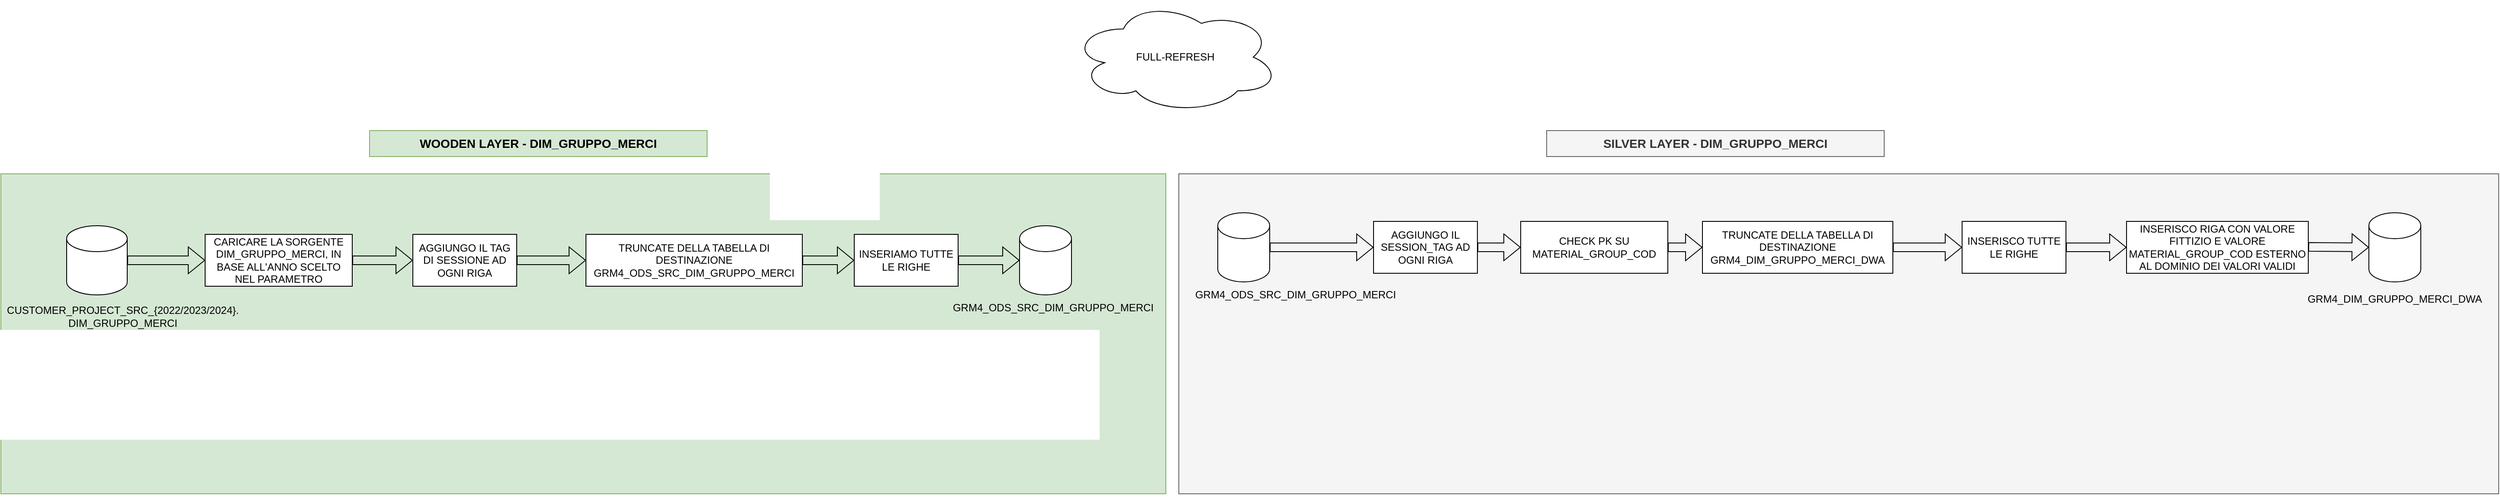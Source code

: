 <mxfile version="24.2.1" type="google">
  <diagram name="Pagina-1" id="D83h3Izq3lyeH9TYbnyE">
    <mxGraphModel grid="1" page="1" gridSize="10" guides="1" tooltips="1" connect="1" arrows="1" fold="1" pageScale="1" pageWidth="827" pageHeight="1169" math="0" shadow="0">
      <root>
        <mxCell id="0" />
        <mxCell id="1" parent="0" />
        <mxCell id="yl2KQDLe4lp318VU-qsq-1" value="&lt;b&gt;&lt;font style=&quot;font-size: 14px;&quot;&gt;WOODEN LAYER - DIM_GRUPPO_MERCI&lt;/font&gt;&lt;/b&gt;" style="text;html=1;align=center;verticalAlign=middle;whiteSpace=wrap;rounded=0;fillColor=#d5e8d4;strokeColor=#82b366;" vertex="1" parent="1">
          <mxGeometry x="430" y="30" width="390" height="30" as="geometry" />
        </mxCell>
        <mxCell id="yl2KQDLe4lp318VU-qsq-2" value="" style="rounded=0;whiteSpace=wrap;html=1;fillColor=#d5e8d4;strokeColor=#82b366;movable=0;resizable=0;rotatable=0;deletable=0;editable=0;locked=1;connectable=0;" vertex="1" parent="1">
          <mxGeometry x="4" y="80" width="1346" height="370" as="geometry" />
        </mxCell>
        <mxCell id="yl2KQDLe4lp318VU-qsq-3" value="" style="shape=cylinder3;whiteSpace=wrap;html=1;boundedLbl=1;backgroundOutline=1;size=15;" vertex="1" parent="1">
          <mxGeometry x="80" y="140" width="70" height="80" as="geometry" />
        </mxCell>
        <mxCell id="yl2KQDLe4lp318VU-qsq-4" value="CUSTOMER_PROJECT_SRC_{2022/2023/2024}.&lt;br&gt;DIM_GRUPPO_MERCI" style="text;html=1;align=center;verticalAlign=middle;whiteSpace=wrap;rounded=0;" vertex="1" parent="1">
          <mxGeometry x="60" y="230" width="170" height="30" as="geometry" />
        </mxCell>
        <mxCell id="yl2KQDLe4lp318VU-qsq-5" value="CARICARE LA SORGENTE DIM_GRUPPO_MERCI, IN BASE ALL&#39;ANNO SCELTO NEL PARAMETRO" style="rounded=0;whiteSpace=wrap;html=1;" vertex="1" parent="1">
          <mxGeometry x="240" y="150" width="170" height="60" as="geometry" />
        </mxCell>
        <mxCell id="yl2KQDLe4lp318VU-qsq-6" value="" style="shape=flexArrow;endArrow=classic;html=1;rounded=0;entryX=0;entryY=0.5;entryDx=0;entryDy=0;exitX=1;exitY=0.5;exitDx=0;exitDy=0;exitPerimeter=0;" edge="1" parent="1" source="yl2KQDLe4lp318VU-qsq-3" target="yl2KQDLe4lp318VU-qsq-5">
          <mxGeometry width="50" height="50" relative="1" as="geometry">
            <mxPoint x="150" y="190" as="sourcePoint" />
            <mxPoint x="200" y="140" as="targetPoint" />
          </mxGeometry>
        </mxCell>
        <mxCell id="yl2KQDLe4lp318VU-qsq-7" value="AGGIUNGO IL TAG DI SESSIONE AD OGNI RIGA" style="rounded=0;whiteSpace=wrap;html=1;" vertex="1" parent="1">
          <mxGeometry x="480" y="150" width="120" height="60" as="geometry" />
        </mxCell>
        <mxCell id="yl2KQDLe4lp318VU-qsq-8" value="" style="shape=flexArrow;endArrow=classic;html=1;rounded=0;exitX=1;exitY=0.5;exitDx=0;exitDy=0;exitPerimeter=0;" edge="1" parent="1" source="yl2KQDLe4lp318VU-qsq-5" target="yl2KQDLe4lp318VU-qsq-7">
          <mxGeometry width="50" height="50" relative="1" as="geometry">
            <mxPoint x="440" y="190" as="sourcePoint" />
            <mxPoint x="490" y="140" as="targetPoint" />
          </mxGeometry>
        </mxCell>
        <mxCell id="yl2KQDLe4lp318VU-qsq-9" style="edgeStyle=orthogonalEdgeStyle;rounded=0;orthogonalLoop=1;jettySize=auto;html=1;exitX=0.5;exitY=1;exitDx=0;exitDy=0;" edge="1" parent="1" source="yl2KQDLe4lp318VU-qsq-2" target="yl2KQDLe4lp318VU-qsq-2">
          <mxGeometry relative="1" as="geometry" />
        </mxCell>
        <mxCell id="yl2KQDLe4lp318VU-qsq-10" style="edgeStyle=orthogonalEdgeStyle;rounded=0;orthogonalLoop=1;jettySize=auto;html=1;exitX=0.5;exitY=1;exitDx=0;exitDy=0;" edge="1" parent="1" source="yl2KQDLe4lp318VU-qsq-2" target="yl2KQDLe4lp318VU-qsq-2">
          <mxGeometry relative="1" as="geometry" />
        </mxCell>
        <mxCell id="yl2KQDLe4lp318VU-qsq-11" value="TRUNCATE DELLA TABELLA DI DESTINAZIONE GRM4_ODS_SRC_DIM_GRUPPO_MERCI" style="rounded=0;whiteSpace=wrap;html=1;" vertex="1" parent="1">
          <mxGeometry x="680" y="150" width="250" height="60" as="geometry" />
        </mxCell>
        <mxCell id="yl2KQDLe4lp318VU-qsq-12" value="" style="shape=flexArrow;endArrow=classic;html=1;rounded=0;entryX=0;entryY=0.5;entryDx=0;entryDy=0;exitX=1;exitY=0.5;exitDx=0;exitDy=0;" edge="1" parent="1" source="yl2KQDLe4lp318VU-qsq-7" target="yl2KQDLe4lp318VU-qsq-11">
          <mxGeometry width="50" height="50" relative="1" as="geometry">
            <mxPoint x="600" y="190" as="sourcePoint" />
            <mxPoint x="650" y="140" as="targetPoint" />
          </mxGeometry>
        </mxCell>
        <mxCell id="yl2KQDLe4lp318VU-qsq-13" value="INSERIAMO TUTTE LE RIGHE" style="rounded=0;whiteSpace=wrap;html=1;" vertex="1" parent="1">
          <mxGeometry x="990" y="150" width="120" height="60" as="geometry" />
        </mxCell>
        <mxCell id="yl2KQDLe4lp318VU-qsq-14" value="" style="shape=flexArrow;endArrow=classic;html=1;rounded=0;entryX=0;entryY=0.5;entryDx=0;entryDy=0;exitX=1;exitY=0.5;exitDx=0;exitDy=0;" edge="1" parent="1" source="yl2KQDLe4lp318VU-qsq-11" target="yl2KQDLe4lp318VU-qsq-13">
          <mxGeometry width="50" height="50" relative="1" as="geometry">
            <mxPoint x="940" y="180" as="sourcePoint" />
            <mxPoint x="980" y="140" as="targetPoint" />
          </mxGeometry>
        </mxCell>
        <mxCell id="yl2KQDLe4lp318VU-qsq-16" value="" style="shape=cylinder3;whiteSpace=wrap;html=1;boundedLbl=1;backgroundOutline=1;size=15;" vertex="1" parent="1">
          <mxGeometry x="1181" y="140" width="60" height="80" as="geometry" />
        </mxCell>
        <mxCell id="yl2KQDLe4lp318VU-qsq-17" value="GRM4_ODS_SRC_DIM_GRUPPO_MERCI" style="text;html=1;align=center;verticalAlign=middle;whiteSpace=wrap;rounded=0;" vertex="1" parent="1">
          <mxGeometry x="1190" y="220" width="60" height="30" as="geometry" />
        </mxCell>
        <mxCell id="yl2KQDLe4lp318VU-qsq-18" value="" style="shape=flexArrow;endArrow=classic;html=1;rounded=0;entryX=0;entryY=0.5;entryDx=0;entryDy=0;entryPerimeter=0;exitX=1;exitY=0.5;exitDx=0;exitDy=0;" edge="1" parent="1" source="yl2KQDLe4lp318VU-qsq-13" target="yl2KQDLe4lp318VU-qsq-16">
          <mxGeometry width="50" height="50" relative="1" as="geometry">
            <mxPoint x="1120" y="180" as="sourcePoint" />
            <mxPoint x="1160" y="130" as="targetPoint" />
          </mxGeometry>
        </mxCell>
        <mxCell id="vCLNWQDuG-axtou-wXEt-2" value="&lt;b&gt;&lt;font style=&quot;font-size: 14px;&quot;&gt;SILVER LAYER - DIM_GRUPPO_MERCI&lt;/font&gt;&lt;/b&gt;" style="text;html=1;align=center;verticalAlign=middle;whiteSpace=wrap;rounded=0;fillColor=#f5f5f5;strokeColor=#666666;fontColor=#333333;" vertex="1" parent="1">
          <mxGeometry x="1790" y="30" width="390" height="30" as="geometry" />
        </mxCell>
        <mxCell id="vCLNWQDuG-axtou-wXEt-5" value="FULL-REFRESH" style="ellipse;shape=cloud;whiteSpace=wrap;html=1;" vertex="1" parent="1">
          <mxGeometry x="1241" y="-120" width="240" height="130" as="geometry" />
        </mxCell>
        <mxCell id="vCLNWQDuG-axtou-wXEt-19" value="" style="rounded=0;whiteSpace=wrap;html=1;movable=0;resizable=0;rotatable=0;deletable=0;editable=0;locked=1;connectable=0;fillColor=#f5f5f5;fontColor=#333333;strokeColor=#666666;" vertex="1" parent="1">
          <mxGeometry x="1365" y="80" width="1525" height="370" as="geometry" />
        </mxCell>
        <mxCell id="vCLNWQDuG-axtou-wXEt-3" value="" style="shape=cylinder3;whiteSpace=wrap;html=1;boundedLbl=1;backgroundOutline=1;size=15;" vertex="1" parent="1">
          <mxGeometry x="1410" y="125" width="60" height="80" as="geometry" />
        </mxCell>
        <mxCell id="vCLNWQDuG-axtou-wXEt-4" value="GRM4_ODS_SRC_DIM_GRUPPO_MERCI" style="text;html=1;align=center;verticalAlign=middle;whiteSpace=wrap;rounded=0;" vertex="1" parent="1">
          <mxGeometry x="1470" y="205" width="60" height="30" as="geometry" />
        </mxCell>
        <mxCell id="vCLNWQDuG-axtou-wXEt-7" value="AGGIUNGO IL SESSION_TAG AD OGNI RIGA" style="rounded=0;whiteSpace=wrap;html=1;" vertex="1" parent="1">
          <mxGeometry x="1590" y="135" width="120" height="60" as="geometry" />
        </mxCell>
        <mxCell id="vCLNWQDuG-axtou-wXEt-8" value="" style="shape=flexArrow;endArrow=classic;html=1;rounded=0;exitX=1;exitY=0.5;exitDx=0;exitDy=0;exitPerimeter=0;" edge="1" parent="1" source="vCLNWQDuG-axtou-wXEt-3">
          <mxGeometry width="50" height="50" relative="1" as="geometry">
            <mxPoint x="1470" y="175" as="sourcePoint" />
            <mxPoint x="1590" y="165" as="targetPoint" />
          </mxGeometry>
        </mxCell>
        <mxCell id="vCLNWQDuG-axtou-wXEt-9" value="CHECK PK SU MATERIAL_GROUP_COD" style="rounded=0;whiteSpace=wrap;html=1;" vertex="1" parent="1">
          <mxGeometry x="1760" y="135" width="170" height="60" as="geometry" />
        </mxCell>
        <mxCell id="vCLNWQDuG-axtou-wXEt-10" value="" style="shape=flexArrow;endArrow=classic;html=1;rounded=0;entryX=0;entryY=0.5;entryDx=0;entryDy=0;exitX=1;exitY=0.5;exitDx=0;exitDy=0;" edge="1" parent="1" source="vCLNWQDuG-axtou-wXEt-7" target="vCLNWQDuG-axtou-wXEt-9">
          <mxGeometry width="50" height="50" relative="1" as="geometry">
            <mxPoint x="1710" y="175" as="sourcePoint" />
            <mxPoint x="1760" y="125" as="targetPoint" />
          </mxGeometry>
        </mxCell>
        <mxCell id="vCLNWQDuG-axtou-wXEt-11" value="TRUNCATE DELLA TABELLA DI DESTINAZIONE GRM4_DIM_GRUPPO_MERCI_DWA" style="rounded=0;whiteSpace=wrap;html=1;" vertex="1" parent="1">
          <mxGeometry x="1970" y="135" width="220" height="60" as="geometry" />
        </mxCell>
        <mxCell id="vCLNWQDuG-axtou-wXEt-13" value="" style="shape=flexArrow;endArrow=classic;html=1;rounded=0;entryX=0;entryY=0.5;entryDx=0;entryDy=0;exitX=1;exitY=0.5;exitDx=0;exitDy=0;" edge="1" parent="1" source="vCLNWQDuG-axtou-wXEt-9" target="vCLNWQDuG-axtou-wXEt-11">
          <mxGeometry width="50" height="50" relative="1" as="geometry">
            <mxPoint x="1920" y="175" as="sourcePoint" />
            <mxPoint x="1970" y="125" as="targetPoint" />
          </mxGeometry>
        </mxCell>
        <mxCell id="vCLNWQDuG-axtou-wXEt-14" value="INSERISCO TUTTE LE RIGHE" style="rounded=0;whiteSpace=wrap;html=1;" vertex="1" parent="1">
          <mxGeometry x="2270" y="135" width="120" height="60" as="geometry" />
        </mxCell>
        <mxCell id="vCLNWQDuG-axtou-wXEt-15" value="" style="shape=flexArrow;endArrow=classic;html=1;rounded=0;entryX=0;entryY=0.5;entryDx=0;entryDy=0;exitX=1;exitY=0.5;exitDx=0;exitDy=0;" edge="1" parent="1" source="vCLNWQDuG-axtou-wXEt-11" target="vCLNWQDuG-axtou-wXEt-14">
          <mxGeometry width="50" height="50" relative="1" as="geometry">
            <mxPoint x="2200" y="165" as="sourcePoint" />
            <mxPoint x="2230" y="115" as="targetPoint" />
          </mxGeometry>
        </mxCell>
        <mxCell id="vCLNWQDuG-axtou-wXEt-16" value="" style="shape=cylinder3;whiteSpace=wrap;html=1;boundedLbl=1;backgroundOutline=1;size=15;" vertex="1" parent="1">
          <mxGeometry x="2740" y="125" width="60" height="80" as="geometry" />
        </mxCell>
        <mxCell id="vCLNWQDuG-axtou-wXEt-17" value="" style="shape=flexArrow;endArrow=classic;html=1;rounded=0;exitX=1;exitY=0.5;exitDx=0;exitDy=0;" edge="1" parent="1" source="vCLNWQDuG-axtou-wXEt-14">
          <mxGeometry width="50" height="50" relative="1" as="geometry">
            <mxPoint x="2360" y="165" as="sourcePoint" />
            <mxPoint x="2460" y="165" as="targetPoint" />
          </mxGeometry>
        </mxCell>
        <mxCell id="vCLNWQDuG-axtou-wXEt-18" value="GRM4_DIM_GRUPPO_MERCI_DWA" style="text;html=1;align=center;verticalAlign=middle;whiteSpace=wrap;rounded=0;" vertex="1" parent="1">
          <mxGeometry x="2740" y="210" width="60" height="30" as="geometry" />
        </mxCell>
        <mxCell id="qFAuI2V8BEm6xzURz1L5-1" value="INSERISCO RIGA CON VALORE FITTIZIO E VALORE MATERIAL_GROUP_COD ESTERNO AL DOMINIO DEI VALORI VALIDI" style="rounded=0;whiteSpace=wrap;html=1;" vertex="1" parent="1">
          <mxGeometry x="2460" y="135" width="210" height="60" as="geometry" />
        </mxCell>
        <mxCell id="qFAuI2V8BEm6xzURz1L5-2" value="" style="shape=flexArrow;endArrow=classic;html=1;rounded=0;" edge="1" parent="1">
          <mxGeometry width="50" height="50" relative="1" as="geometry">
            <mxPoint x="2670" y="164.5" as="sourcePoint" />
            <mxPoint x="2740" y="165" as="targetPoint" />
          </mxGeometry>
        </mxCell>
      </root>
    </mxGraphModel>
  </diagram>
</mxfile>
